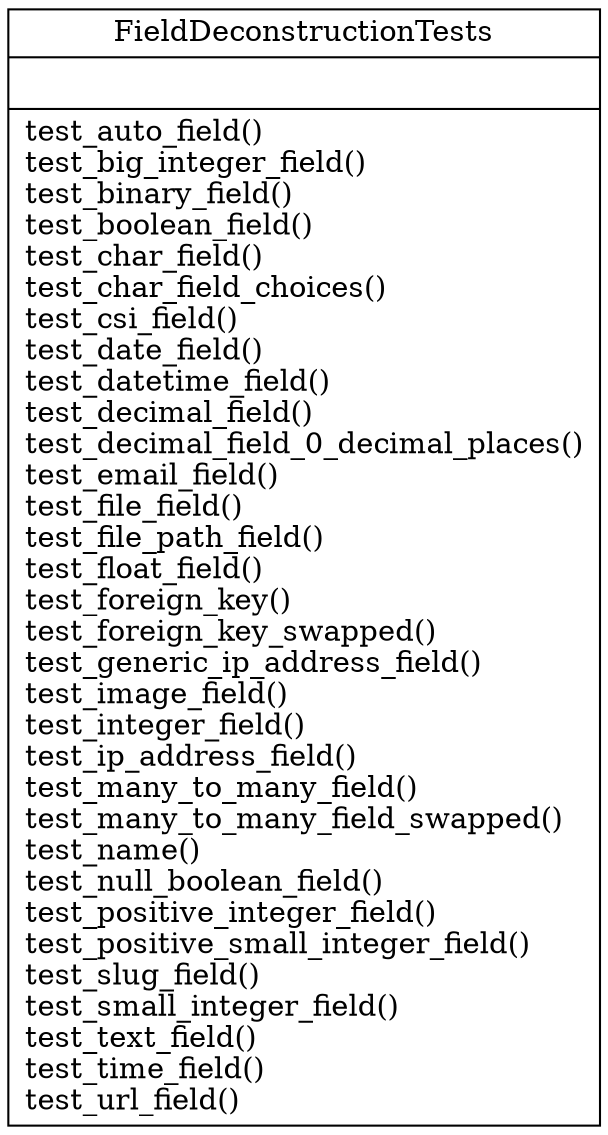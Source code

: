 digraph "classes_20" {
rankdir=BT
charset="utf-8"
"field_deconstruction.tests.FieldDeconstructionTests" [color="black", fontcolor="black", label=<{FieldDeconstructionTests|<br ALIGN="LEFT"/>|test_auto_field()<br ALIGN="LEFT"/>test_big_integer_field()<br ALIGN="LEFT"/>test_binary_field()<br ALIGN="LEFT"/>test_boolean_field()<br ALIGN="LEFT"/>test_char_field()<br ALIGN="LEFT"/>test_char_field_choices()<br ALIGN="LEFT"/>test_csi_field()<br ALIGN="LEFT"/>test_date_field()<br ALIGN="LEFT"/>test_datetime_field()<br ALIGN="LEFT"/>test_decimal_field()<br ALIGN="LEFT"/>test_decimal_field_0_decimal_places()<br ALIGN="LEFT"/>test_email_field()<br ALIGN="LEFT"/>test_file_field()<br ALIGN="LEFT"/>test_file_path_field()<br ALIGN="LEFT"/>test_float_field()<br ALIGN="LEFT"/>test_foreign_key()<br ALIGN="LEFT"/>test_foreign_key_swapped()<br ALIGN="LEFT"/>test_generic_ip_address_field()<br ALIGN="LEFT"/>test_image_field()<br ALIGN="LEFT"/>test_integer_field()<br ALIGN="LEFT"/>test_ip_address_field()<br ALIGN="LEFT"/>test_many_to_many_field()<br ALIGN="LEFT"/>test_many_to_many_field_swapped()<br ALIGN="LEFT"/>test_name()<br ALIGN="LEFT"/>test_null_boolean_field()<br ALIGN="LEFT"/>test_positive_integer_field()<br ALIGN="LEFT"/>test_positive_small_integer_field()<br ALIGN="LEFT"/>test_slug_field()<br ALIGN="LEFT"/>test_small_integer_field()<br ALIGN="LEFT"/>test_text_field()<br ALIGN="LEFT"/>test_time_field()<br ALIGN="LEFT"/>test_url_field()<br ALIGN="LEFT"/>}>, shape="record", style="solid"];
}
